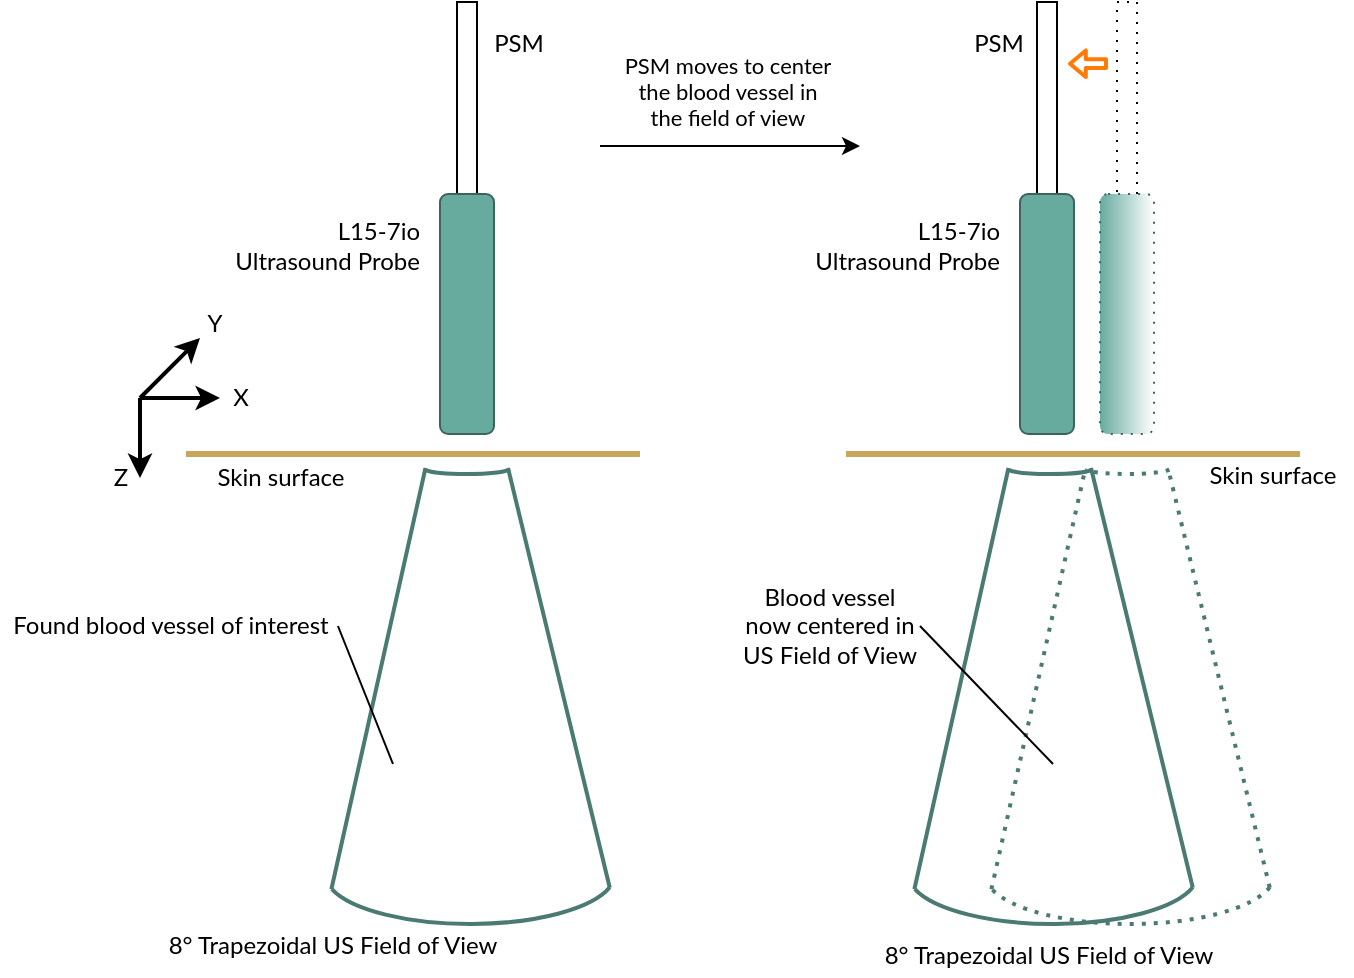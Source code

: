<mxfile version="14.4.2" type="device"><diagram id="4ts7b5zRcXTNfYK6Qheg" name="Page-1"><mxGraphModel dx="1186" dy="720" grid="1" gridSize="10" guides="1" tooltips="1" connect="1" arrows="1" fold="1" page="1" pageScale="1" pageWidth="850" pageHeight="1100" math="0" shadow="0"><root><mxCell id="0"/><mxCell id="1" parent="0"/><mxCell id="vR3zMQnRo1gxcSKpUUcB-14" value="" style="verticalLabelPosition=bottom;verticalAlign=top;html=1;shape=mxgraph.basic.arc;startAngle=0.793;endAngle=0.201;fillColor=none;direction=east;perimeter=ellipsePerimeter;rotation=-180;strokeColor=#4A7A72;strokeWidth=2;fontFamily=Lato;fontSource=https%3A%2F%2Ffonts.googleapis.com%2Fcss%3Ffamily%3DLato;" parent="1" vertex="1"><mxGeometry x="242.5" y="479" width="145" height="50" as="geometry"/></mxCell><mxCell id="vR3zMQnRo1gxcSKpUUcB-1" value="" style="rounded=0;whiteSpace=wrap;html=1;fontFamily=Lato;fontSource=https%3A%2F%2Ffonts.googleapis.com%2Fcss%3Ffamily%3DLato;" parent="1" vertex="1"><mxGeometry x="308.5" y="68" width="10" height="110" as="geometry"/></mxCell><mxCell id="vR3zMQnRo1gxcSKpUUcB-2" value="" style="rounded=1;whiteSpace=wrap;html=1;glass=0;sketch=0;shadow=0;fillColor=#67AB9F;fontFamily=Lato;fontSource=https%3A%2F%2Ffonts.googleapis.com%2Fcss%3Ffamily%3DLato;strokeColor=#3C635C;" parent="1" vertex="1"><mxGeometry x="300" y="164" width="27" height="120" as="geometry"/></mxCell><mxCell id="vR3zMQnRo1gxcSKpUUcB-7" value="" style="endArrow=none;html=1;strokeWidth=3;strokeColor=#C7A75B;curved=1;fontFamily=Lato;fontSource=https%3A%2F%2Ffonts.googleapis.com%2Fcss%3Ffamily%3DLato;" parent="1" edge="1"><mxGeometry width="50" height="50" relative="1" as="geometry"><mxPoint x="173" y="294" as="sourcePoint"/><mxPoint x="400" y="294" as="targetPoint"/></mxGeometry></mxCell><mxCell id="vR3zMQnRo1gxcSKpUUcB-8" value="" style="endArrow=none;html=1;strokeWidth=2;strokeColor=#4A7A72;exitX=0.978;exitY=0.347;exitDx=0;exitDy=0;exitPerimeter=0;fontFamily=Lato;fontSource=https%3A%2F%2Ffonts.googleapis.com%2Fcss%3Ffamily%3DLato;" parent="1" source="vR3zMQnRo1gxcSKpUUcB-14" edge="1"><mxGeometry width="50" height="50" relative="1" as="geometry"><mxPoint x="58" y="439" as="sourcePoint"/><mxPoint x="292.75" y="301.03" as="targetPoint"/></mxGeometry></mxCell><mxCell id="vR3zMQnRo1gxcSKpUUcB-10" value="" style="endArrow=none;html=1;strokeWidth=2;strokeColor=#4A7A72;exitX=0.018;exitY=0.363;exitDx=0;exitDy=0;exitPerimeter=0;fontFamily=Lato;fontSource=https%3A%2F%2Ffonts.googleapis.com%2Fcss%3Ffamily%3DLato;" parent="1" source="vR3zMQnRo1gxcSKpUUcB-14" edge="1"><mxGeometry width="50" height="50" relative="1" as="geometry"><mxPoint x="533" y="491.03" as="sourcePoint"/><mxPoint x="334" y="301.03" as="targetPoint"/></mxGeometry></mxCell><mxCell id="vR3zMQnRo1gxcSKpUUcB-21" value="" style="shape=image;html=1;verticalAlign=top;verticalLabelPosition=bottom;labelBackgroundColor=#ffffff;imageAspect=0;aspect=fixed;image=https://cdn3.iconfinder.com/data/icons/flat-actions-icons-9/792/Close_Icon-128.png;rounded=1;shadow=0;glass=1;sketch=0;strokeColor=#4A7A72;fillColor=#67AB9F;fontFamily=Lato;fontSource=https%3A%2F%2Ffonts.googleapis.com%2Fcss%3Ffamily%3DLato;" parent="1" vertex="1"><mxGeometry x="261.5" y="449" width="30" height="30" as="geometry"/></mxCell><mxCell id="vR3zMQnRo1gxcSKpUUcB-22" value="" style="endArrow=classic;html=1;strokeWidth=2;fontFamily=Lato;fontSource=https%3A%2F%2Ffonts.googleapis.com%2Fcss%3Ffamily%3DLato;" parent="1" edge="1"><mxGeometry width="50" height="50" relative="1" as="geometry"><mxPoint x="150" y="266" as="sourcePoint"/><mxPoint x="150" y="306" as="targetPoint"/></mxGeometry></mxCell><mxCell id="vR3zMQnRo1gxcSKpUUcB-23" value="" style="endArrow=classic;html=1;strokeWidth=2;fontFamily=Lato;fontSource=https%3A%2F%2Ffonts.googleapis.com%2Fcss%3Ffamily%3DLato;" parent="1" edge="1"><mxGeometry width="50" height="50" relative="1" as="geometry"><mxPoint x="150" y="266" as="sourcePoint"/><mxPoint x="190" y="266" as="targetPoint"/><Array as="points"><mxPoint x="165" y="266"/></Array></mxGeometry></mxCell><mxCell id="vR3zMQnRo1gxcSKpUUcB-24" value="" style="endArrow=classic;html=1;strokeColor=#000000;strokeWidth=2;fontFamily=Lato;fontSource=https%3A%2F%2Ffonts.googleapis.com%2Fcss%3Ffamily%3DLato;" parent="1" edge="1"><mxGeometry width="50" height="50" relative="1" as="geometry"><mxPoint x="150" y="266" as="sourcePoint"/><mxPoint x="180" y="236" as="targetPoint"/></mxGeometry></mxCell><mxCell id="vR3zMQnRo1gxcSKpUUcB-25" value="Z" style="text;html=1;align=center;verticalAlign=middle;resizable=0;points=[];autosize=1;fontFamily=Lato;fontSource=https%3A%2F%2Ffonts.googleapis.com%2Fcss%3Ffamily%3DLato;" parent="1" vertex="1"><mxGeometry x="130" y="296" width="20" height="20" as="geometry"/></mxCell><mxCell id="vR3zMQnRo1gxcSKpUUcB-27" value="X" style="text;html=1;align=center;verticalAlign=middle;resizable=0;points=[];autosize=1;fontFamily=Lato;fontSource=https%3A%2F%2Ffonts.googleapis.com%2Fcss%3Ffamily%3DLato;" parent="1" vertex="1"><mxGeometry x="190" y="256" width="20" height="20" as="geometry"/></mxCell><mxCell id="vR3zMQnRo1gxcSKpUUcB-28" value="Y" style="text;html=1;align=center;verticalAlign=middle;resizable=0;points=[];autosize=1;fontFamily=Lato;fontSource=https%3A%2F%2Ffonts.googleapis.com%2Fcss%3Ffamily%3DLato;" parent="1" vertex="1"><mxGeometry x="177" y="219" width="20" height="20" as="geometry"/></mxCell><mxCell id="vR3zMQnRo1gxcSKpUUcB-29" value="Skin surface" style="text;html=1;align=center;verticalAlign=middle;resizable=0;points=[];autosize=1;fontFamily=Lato;fontSource=https%3A%2F%2Ffonts.googleapis.com%2Fcss%3Ffamily%3DLato;" parent="1" vertex="1"><mxGeometry x="180" y="296" width="80" height="20" as="geometry"/></mxCell><mxCell id="vR3zMQnRo1gxcSKpUUcB-31" value="PSM" style="text;html=1;align=center;verticalAlign=middle;resizable=0;points=[];autosize=1;fontFamily=Lato;fontSource=https%3A%2F%2Ffonts.googleapis.com%2Fcss%3Ffamily%3DLato;" parent="1" vertex="1"><mxGeometry x="318.5" y="79" width="40" height="20" as="geometry"/></mxCell><mxCell id="vR3zMQnRo1gxcSKpUUcB-32" value="8° Trapezoidal US Field of View" style="text;html=1;align=center;verticalAlign=middle;resizable=0;points=[];autosize=1;fontFamily=Lato;fontSource=https%3A%2F%2Ffonts.googleapis.com%2Fcss%3Ffamily%3DLato;" parent="1" vertex="1"><mxGeometry x="156" y="530" width="180" height="20" as="geometry"/></mxCell><mxCell id="vR3zMQnRo1gxcSKpUUcB-33" value="Found blood vessel of interest" style="text;html=1;align=center;verticalAlign=middle;resizable=0;points=[];autosize=1;fontFamily=Lato;fontSource=https%3A%2F%2Ffonts.googleapis.com%2Fcss%3Ffamily%3DLato;" parent="1" vertex="1"><mxGeometry x="80" y="370" width="170" height="20" as="geometry"/></mxCell><mxCell id="vR3zMQnRo1gxcSKpUUcB-34" value="" style="endArrow=none;html=1;strokeColor=#000000;strokeWidth=1;entryX=0.994;entryY=0.5;entryDx=0;entryDy=0;entryPerimeter=0;fontFamily=Lato;fontSource=https%3A%2F%2Ffonts.googleapis.com%2Fcss%3Ffamily%3DLato;exitX=0.5;exitY=0;exitDx=0;exitDy=0;" parent="1" source="vR3zMQnRo1gxcSKpUUcB-21" target="vR3zMQnRo1gxcSKpUUcB-33" edge="1"><mxGeometry width="50" height="50" relative="1" as="geometry"><mxPoint x="330" y="460" as="sourcePoint"/><mxPoint x="406" y="399" as="targetPoint"/></mxGeometry></mxCell><mxCell id="vR3zMQnRo1gxcSKpUUcB-35" value="" style="verticalLabelPosition=bottom;verticalAlign=top;html=1;shape=mxgraph.basic.arc;startAngle=0.793;endAngle=0.201;fillColor=none;direction=east;perimeter=ellipsePerimeter;rotation=-180;strokeColor=#4A7A72;strokeWidth=2;fontFamily=Lato;fontSource=https%3A%2F%2Ffonts.googleapis.com%2Fcss%3Ffamily%3DLato;" parent="1" vertex="1"><mxGeometry x="291.5" y="298" width="44" height="6" as="geometry"/></mxCell><mxCell id="vR3zMQnRo1gxcSKpUUcB-36" value="&lt;span&gt;L15-7io&lt;br&gt;Ultrasound Probe&lt;/span&gt;" style="text;html=1;strokeColor=none;fillColor=none;align=right;verticalAlign=middle;whiteSpace=wrap;rounded=0;shadow=0;glass=1;sketch=0;fontFamily=Lato;fontSource=https%3A%2F%2Ffonts.googleapis.com%2Fcss%3Ffamily%3DLato;" parent="1" vertex="1"><mxGeometry x="181.5" y="164" width="110" height="51" as="geometry"/></mxCell><mxCell id="rjWcLzipkY1WdeLExxVx-22" value="" style="verticalLabelPosition=bottom;verticalAlign=top;html=1;shape=mxgraph.basic.arc;startAngle=0.793;endAngle=0.201;fillColor=none;direction=east;perimeter=ellipsePerimeter;rotation=-180;strokeColor=#4A7A72;strokeWidth=2;fontFamily=Lato;fontSource=https%3A%2F%2Ffonts.googleapis.com%2Fcss%3Ffamily%3DLato;dashed=1;dashPattern=1 2;" parent="1" vertex="1"><mxGeometry x="572.5" y="479" width="145" height="50" as="geometry"/></mxCell><mxCell id="rjWcLzipkY1WdeLExxVx-23" value="" style="rounded=0;whiteSpace=wrap;html=1;fontFamily=Lato;fontSource=https%3A%2F%2Ffonts.googleapis.com%2Fcss%3Ffamily%3DLato;dashed=1;dashPattern=1 4;" parent="1" vertex="1"><mxGeometry x="638.5" y="68" width="10" height="110" as="geometry"/></mxCell><mxCell id="rjWcLzipkY1WdeLExxVx-24" value="" style="rounded=1;whiteSpace=wrap;html=1;glass=0;sketch=0;shadow=0;fillColor=#67AB9F;fontFamily=Lato;fontSource=https%3A%2F%2Ffonts.googleapis.com%2Fcss%3Ffamily%3DLato;dashed=1;dashPattern=1 4;strokeColor=#3C635C;gradientColor=#ffffff;gradientDirection=east;" parent="1" vertex="1"><mxGeometry x="630" y="164" width="27" height="120" as="geometry"/></mxCell><mxCell id="rjWcLzipkY1WdeLExxVx-25" value="" style="endArrow=none;html=1;strokeWidth=3;strokeColor=#C7A75B;curved=1;fontFamily=Lato;fontSource=https%3A%2F%2Ffonts.googleapis.com%2Fcss%3Ffamily%3DLato;" parent="1" edge="1"><mxGeometry width="50" height="50" relative="1" as="geometry"><mxPoint x="503" y="294" as="sourcePoint"/><mxPoint x="730" y="294" as="targetPoint"/></mxGeometry></mxCell><mxCell id="rjWcLzipkY1WdeLExxVx-26" value="" style="endArrow=none;html=1;strokeWidth=2;strokeColor=#4A7A72;exitX=0.978;exitY=0.347;exitDx=0;exitDy=0;exitPerimeter=0;fontFamily=Lato;fontSource=https%3A%2F%2Ffonts.googleapis.com%2Fcss%3Ffamily%3DLato;dashed=1;dashPattern=1 2;" parent="1" source="rjWcLzipkY1WdeLExxVx-22" edge="1"><mxGeometry width="50" height="50" relative="1" as="geometry"><mxPoint x="388" y="439" as="sourcePoint"/><mxPoint x="622.75" y="301.03" as="targetPoint"/></mxGeometry></mxCell><mxCell id="rjWcLzipkY1WdeLExxVx-27" value="" style="endArrow=none;html=1;strokeWidth=2;strokeColor=#4A7A72;exitX=0.018;exitY=0.363;exitDx=0;exitDy=0;exitPerimeter=0;fontFamily=Lato;fontSource=https%3A%2F%2Ffonts.googleapis.com%2Fcss%3Ffamily%3DLato;dashed=1;dashPattern=1 2;" parent="1" source="rjWcLzipkY1WdeLExxVx-22" edge="1"><mxGeometry width="50" height="50" relative="1" as="geometry"><mxPoint x="863" y="491.03" as="sourcePoint"/><mxPoint x="664" y="301.03" as="targetPoint"/></mxGeometry></mxCell><mxCell id="rjWcLzipkY1WdeLExxVx-28" value="" style="shape=image;html=1;verticalAlign=top;verticalLabelPosition=bottom;labelBackgroundColor=#ffffff;imageAspect=0;aspect=fixed;image=https://cdn3.iconfinder.com/data/icons/flat-actions-icons-9/792/Close_Icon-128.png;rounded=1;shadow=0;glass=1;sketch=0;strokeColor=#4A7A72;fillColor=#67AB9F;fontFamily=Lato;fontSource=https%3A%2F%2Ffonts.googleapis.com%2Fcss%3Ffamily%3DLato;dashed=1;dashPattern=1 2;" parent="1" vertex="1"><mxGeometry x="591.5" y="449" width="30" height="30" as="geometry"/></mxCell><mxCell id="rjWcLzipkY1WdeLExxVx-36" value="PSM" style="text;html=1;align=center;verticalAlign=middle;resizable=0;points=[];autosize=1;fontFamily=Lato;fontSource=https%3A%2F%2Ffonts.googleapis.com%2Fcss%3Ffamily%3DLato;dashed=1;dashPattern=1 4;" parent="1" vertex="1"><mxGeometry x="558.5" y="79" width="40" height="20" as="geometry"/></mxCell><mxCell id="rjWcLzipkY1WdeLExxVx-40" value="" style="verticalLabelPosition=bottom;verticalAlign=top;html=1;shape=mxgraph.basic.arc;startAngle=0.793;endAngle=0.201;fillColor=none;direction=east;perimeter=ellipsePerimeter;rotation=-180;strokeColor=#4A7A72;strokeWidth=2;fontFamily=Lato;fontSource=https%3A%2F%2Ffonts.googleapis.com%2Fcss%3Ffamily%3DLato;dashed=1;dashPattern=1 2;" parent="1" vertex="1"><mxGeometry x="621.5" y="298" width="44" height="6" as="geometry"/></mxCell><mxCell id="rjWcLzipkY1WdeLExxVx-44" value="" style="verticalLabelPosition=bottom;verticalAlign=top;html=1;shape=mxgraph.basic.arc;startAngle=0.793;endAngle=0.201;fillColor=none;direction=east;perimeter=ellipsePerimeter;rotation=-180;strokeColor=#4A7A72;strokeWidth=2;fontFamily=Lato;fontSource=https%3A%2F%2Ffonts.googleapis.com%2Fcss%3Ffamily%3DLato;" parent="1" vertex="1"><mxGeometry x="534" y="479" width="145" height="50" as="geometry"/></mxCell><mxCell id="rjWcLzipkY1WdeLExxVx-45" value="" style="endArrow=none;html=1;strokeWidth=2;strokeColor=#4A7A72;exitX=0.978;exitY=0.347;exitDx=0;exitDy=0;exitPerimeter=0;fontFamily=Lato;fontSource=https%3A%2F%2Ffonts.googleapis.com%2Fcss%3Ffamily%3DLato;" parent="1" source="rjWcLzipkY1WdeLExxVx-44" edge="1"><mxGeometry width="50" height="50" relative="1" as="geometry"><mxPoint x="349.5" y="439" as="sourcePoint"/><mxPoint x="584.25" y="301.03" as="targetPoint"/></mxGeometry></mxCell><mxCell id="rjWcLzipkY1WdeLExxVx-46" value="" style="endArrow=none;html=1;strokeWidth=2;strokeColor=#4A7A72;exitX=0.018;exitY=0.363;exitDx=0;exitDy=0;exitPerimeter=0;fontFamily=Lato;fontSource=https%3A%2F%2Ffonts.googleapis.com%2Fcss%3Ffamily%3DLato;" parent="1" source="rjWcLzipkY1WdeLExxVx-44" edge="1"><mxGeometry width="50" height="50" relative="1" as="geometry"><mxPoint x="824.5" y="491.03" as="sourcePoint"/><mxPoint x="625.5" y="301.03" as="targetPoint"/></mxGeometry></mxCell><mxCell id="rjWcLzipkY1WdeLExxVx-48" value="" style="verticalLabelPosition=bottom;verticalAlign=top;html=1;shape=mxgraph.basic.arc;startAngle=0.793;endAngle=0.201;fillColor=none;direction=east;perimeter=ellipsePerimeter;rotation=-180;strokeColor=#4A7A72;strokeWidth=2;fontFamily=Lato;fontSource=https%3A%2F%2Ffonts.googleapis.com%2Fcss%3Ffamily%3DLato;" parent="1" vertex="1"><mxGeometry x="583" y="298" width="44" height="6" as="geometry"/></mxCell><mxCell id="rjWcLzipkY1WdeLExxVx-52" value="" style="rounded=0;whiteSpace=wrap;html=1;fontFamily=Lato;fontSource=https%3A%2F%2Ffonts.googleapis.com%2Fcss%3Ffamily%3DLato;" parent="1" vertex="1"><mxGeometry x="598.5" y="68" width="10" height="110" as="geometry"/></mxCell><mxCell id="rjWcLzipkY1WdeLExxVx-53" value="" style="rounded=1;whiteSpace=wrap;html=1;glass=0;sketch=0;shadow=0;fillColor=#67AB9F;fontFamily=Lato;fontSource=https%3A%2F%2Ffonts.googleapis.com%2Fcss%3Ffamily%3DLato;strokeColor=#3C635C;" parent="1" vertex="1"><mxGeometry x="590" y="164" width="27" height="120" as="geometry"/></mxCell><mxCell id="rjWcLzipkY1WdeLExxVx-57" value="&lt;span&gt;L15-7io&lt;br&gt;Ultrasound Probe&lt;/span&gt;" style="text;html=1;strokeColor=none;fillColor=none;align=right;verticalAlign=middle;whiteSpace=wrap;rounded=0;shadow=0;glass=1;sketch=0;fontFamily=Lato;fontSource=https%3A%2F%2Ffonts.googleapis.com%2Fcss%3Ffamily%3DLato;" parent="1" vertex="1"><mxGeometry x="471.5" y="164" width="110" height="51" as="geometry"/></mxCell><mxCell id="rjWcLzipkY1WdeLExxVx-58" value="" style="shape=flexArrow;endArrow=classic;html=1;strokeWidth=2;endWidth=6.903;endSize=1.966;width=3.356;strokeColor=#FF7B08;fontFamily=Lato;fontSource=https%3A%2F%2Ffonts.googleapis.com%2Fcss%3Ffamily%3DLato;" parent="1" edge="1"><mxGeometry width="50" height="50" relative="1" as="geometry"><mxPoint x="634" y="98.84" as="sourcePoint"/><mxPoint x="614" y="98.84" as="targetPoint"/></mxGeometry></mxCell><mxCell id="rjWcLzipkY1WdeLExxVx-60" value="&lt;span style=&quot;&quot;&gt;Blood vessel now centered in US Field of View&lt;/span&gt;" style="text;html=1;strokeColor=none;fillColor=none;align=center;verticalAlign=middle;whiteSpace=wrap;rounded=0;dashed=1;dashPattern=1 4;fontFamily=Lato;fontSource=https%3A%2F%2Ffonts.googleapis.com%2Fcss%3Ffamily%3DLato;" parent="1" vertex="1"><mxGeometry x="450" y="350" width="90" height="60" as="geometry"/></mxCell><mxCell id="rjWcLzipkY1WdeLExxVx-62" value="" style="endArrow=none;html=1;strokeWidth=1;entryX=1;entryY=0.5;entryDx=0;entryDy=0;exitX=0.5;exitY=0;exitDx=0;exitDy=0;fontFamily=Lato;fontSource=https%3A%2F%2Ffonts.googleapis.com%2Fcss%3Ffamily%3DLato;" parent="1" source="rjWcLzipkY1WdeLExxVx-28" target="rjWcLzipkY1WdeLExxVx-60" edge="1"><mxGeometry width="50" height="50" relative="1" as="geometry"><mxPoint x="410" y="480" as="sourcePoint"/><mxPoint x="460" y="430" as="targetPoint"/></mxGeometry></mxCell><mxCell id="rjWcLzipkY1WdeLExxVx-63" value="8° Trapezoidal US Field of View" style="text;html=1;align=center;verticalAlign=middle;resizable=0;points=[];autosize=1;fontFamily=Lato;fontSource=https%3A%2F%2Ffonts.googleapis.com%2Fcss%3Ffamily%3DLato;" parent="1" vertex="1"><mxGeometry x="513.5" y="535" width="180" height="20" as="geometry"/></mxCell><mxCell id="rjWcLzipkY1WdeLExxVx-64" value="Skin surface" style="text;html=1;align=center;verticalAlign=middle;resizable=0;points=[];autosize=1;fontFamily=Lato;fontSource=https%3A%2F%2Ffonts.googleapis.com%2Fcss%3Ffamily%3DLato;" parent="1" vertex="1"><mxGeometry x="676" y="295" width="80" height="20" as="geometry"/></mxCell><mxCell id="lznnZq7EA-P0O4TwTNKX-1" value="" style="endArrow=classic;html=1;fontFamily=Lato;fontSource=https%3A%2F%2Ffonts.googleapis.com%2Fcss%3Ffamily%3DLato;" edge="1" parent="1"><mxGeometry width="50" height="50" relative="1" as="geometry"><mxPoint x="380" y="140" as="sourcePoint"/><mxPoint x="510" y="140" as="targetPoint"/></mxGeometry></mxCell><mxCell id="lznnZq7EA-P0O4TwTNKX-2" value="PSM moves to center the blood vessel in the field of view" style="text;html=1;strokeColor=none;fillColor=none;align=center;verticalAlign=middle;whiteSpace=wrap;rounded=0;fontFamily=Lato;fontSource=https%3A%2F%2Ffonts.googleapis.com%2Fcss%3Ffamily%3DLato;fontSize=11;" vertex="1" parent="1"><mxGeometry x="388.5" y="82" width="110" height="59" as="geometry"/></mxCell></root></mxGraphModel></diagram></mxfile>